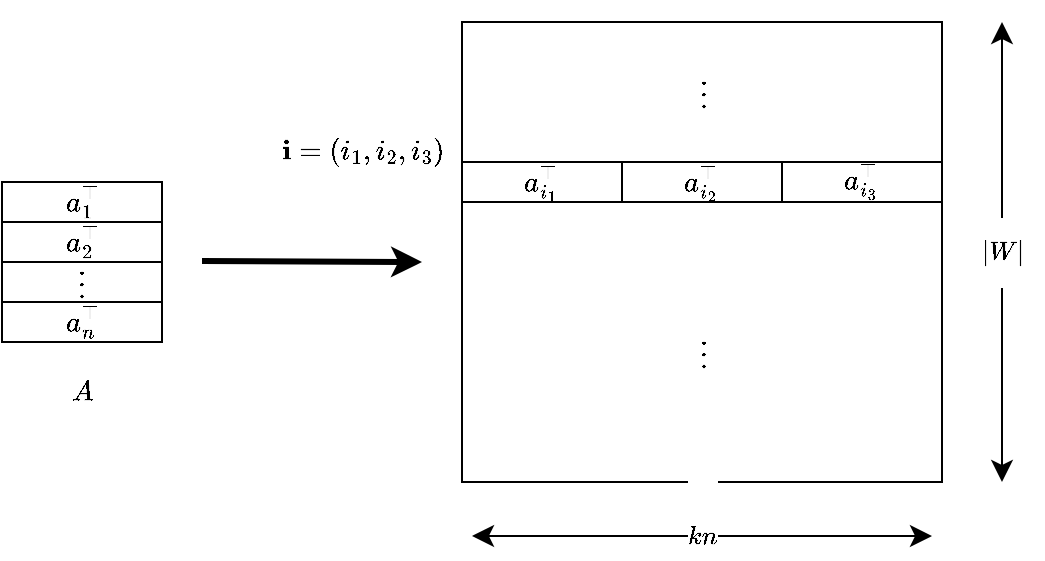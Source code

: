 <mxfile>
    <diagram id="ac5ashPlE10rZPFdk7BJ" name="ページ1">
        <mxGraphModel dx="519" dy="430" grid="1" gridSize="10" guides="1" tooltips="1" connect="1" arrows="1" fold="1" page="1" pageScale="1" pageWidth="827" pageHeight="1169" math="1" shadow="0">
            <root>
                <mxCell id="0"/>
                <mxCell id="1" parent="0"/>
                <mxCell id="18" value="" style="whiteSpace=wrap;html=1;" vertex="1" parent="1">
                    <mxGeometry x="260" y="70" width="240" height="230" as="geometry"/>
                </mxCell>
                <mxCell id="3" value="$$a_1^\top$$" style="whiteSpace=wrap;html=1;" vertex="1" parent="1">
                    <mxGeometry x="30" y="150" width="80" height="20" as="geometry"/>
                </mxCell>
                <mxCell id="4" value="$$a_2^\top$$" style="whiteSpace=wrap;html=1;" vertex="1" parent="1">
                    <mxGeometry x="30" y="170" width="80" height="20" as="geometry"/>
                </mxCell>
                <mxCell id="5" value="$$\vdots$$" style="whiteSpace=wrap;html=1;" vertex="1" parent="1">
                    <mxGeometry x="30" y="190" width="80" height="20" as="geometry"/>
                </mxCell>
                <mxCell id="6" value="$$a_n^\top$$" style="whiteSpace=wrap;html=1;" vertex="1" parent="1">
                    <mxGeometry x="30" y="210" width="80" height="20" as="geometry"/>
                </mxCell>
                <mxCell id="7" value="$$A$$" style="text;html=1;align=center;verticalAlign=middle;resizable=0;points=[];autosize=1;strokeColor=none;fillColor=none;" vertex="1" parent="1">
                    <mxGeometry x="40" y="240" width="60" height="30" as="geometry"/>
                </mxCell>
                <mxCell id="8" value="" style="edgeStyle=none;orthogonalLoop=1;jettySize=auto;html=1;strokeWidth=3;" edge="1" parent="1">
                    <mxGeometry width="100" relative="1" as="geometry">
                        <mxPoint x="130" y="189.52" as="sourcePoint"/>
                        <mxPoint x="240" y="190" as="targetPoint"/>
                        <Array as="points"/>
                    </mxGeometry>
                </mxCell>
                <mxCell id="15" value="$$a_{i_1}^\top$$" style="whiteSpace=wrap;html=1;" vertex="1" parent="1">
                    <mxGeometry x="260" y="140" width="80" height="20" as="geometry"/>
                </mxCell>
                <mxCell id="16" value="$$a_{i_2}^\top$$" style="whiteSpace=wrap;html=1;" vertex="1" parent="1">
                    <mxGeometry x="340" y="140" width="80" height="20" as="geometry"/>
                </mxCell>
                <mxCell id="17" value="$$a_{i_3}^\top$$" style="whiteSpace=wrap;html=1;" vertex="1" parent="1">
                    <mxGeometry x="420" y="140" width="80" height="20" as="geometry"/>
                </mxCell>
                <mxCell id="19" value="$$\vdots$$" style="text;html=1;align=center;verticalAlign=middle;resizable=0;points=[];autosize=1;strokeColor=none;fillColor=none;" vertex="1" parent="1">
                    <mxGeometry x="340" y="90" width="80" height="30" as="geometry"/>
                </mxCell>
                <mxCell id="20" value="$$\vdots$$" style="text;html=1;align=center;verticalAlign=middle;resizable=0;points=[];autosize=1;strokeColor=none;fillColor=none;" vertex="1" parent="1">
                    <mxGeometry x="340" y="220" width="80" height="30" as="geometry"/>
                </mxCell>
                <mxCell id="21" value="$$\mathbf{i}=(i_1,i_2,i_3)$$" style="text;html=1;align=center;verticalAlign=middle;resizable=0;points=[];autosize=1;strokeColor=none;fillColor=none;" vertex="1" parent="1">
                    <mxGeometry x="125" y="120" width="170" height="30" as="geometry"/>
                </mxCell>
                <mxCell id="22" value="&amp;nbsp;$$kn$$&amp;nbsp;" style="edgeStyle=none;orthogonalLoop=1;jettySize=auto;html=1;endArrow=classic;startArrow=classic;endSize=8;startSize=8;" edge="1" parent="1">
                    <mxGeometry x="0.002" width="100" relative="1" as="geometry">
                        <mxPoint x="265" y="327" as="sourcePoint"/>
                        <mxPoint x="495" y="327" as="targetPoint"/>
                        <Array as="points"/>
                        <mxPoint as="offset"/>
                    </mxGeometry>
                </mxCell>
                <mxCell id="23" value="$$|W|$$" style="edgeStyle=none;orthogonalLoop=1;jettySize=auto;html=1;endArrow=classic;startArrow=classic;endSize=8;startSize=8;" edge="1" parent="1">
                    <mxGeometry width="100" relative="1" as="geometry">
                        <mxPoint x="530" y="300" as="sourcePoint"/>
                        <mxPoint x="530" y="70" as="targetPoint"/>
                        <Array as="points"/>
                    </mxGeometry>
                </mxCell>
            </root>
        </mxGraphModel>
    </diagram>
</mxfile>